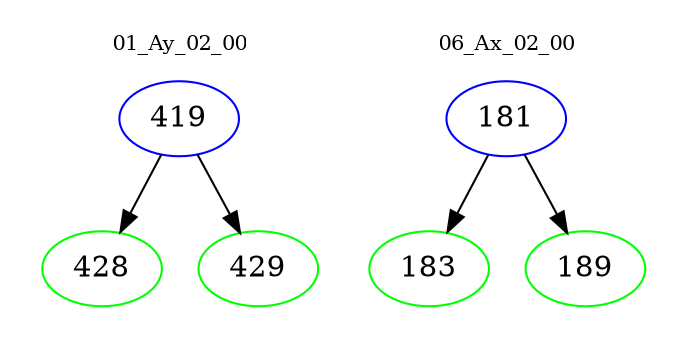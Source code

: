 digraph{
subgraph cluster_0 {
color = white
label = "01_Ay_02_00";
fontsize=10;
T0_419 [label="419", color="blue"]
T0_419 -> T0_428 [color="black"]
T0_428 [label="428", color="green"]
T0_419 -> T0_429 [color="black"]
T0_429 [label="429", color="green"]
}
subgraph cluster_1 {
color = white
label = "06_Ax_02_00";
fontsize=10;
T1_181 [label="181", color="blue"]
T1_181 -> T1_183 [color="black"]
T1_183 [label="183", color="green"]
T1_181 -> T1_189 [color="black"]
T1_189 [label="189", color="green"]
}
}
